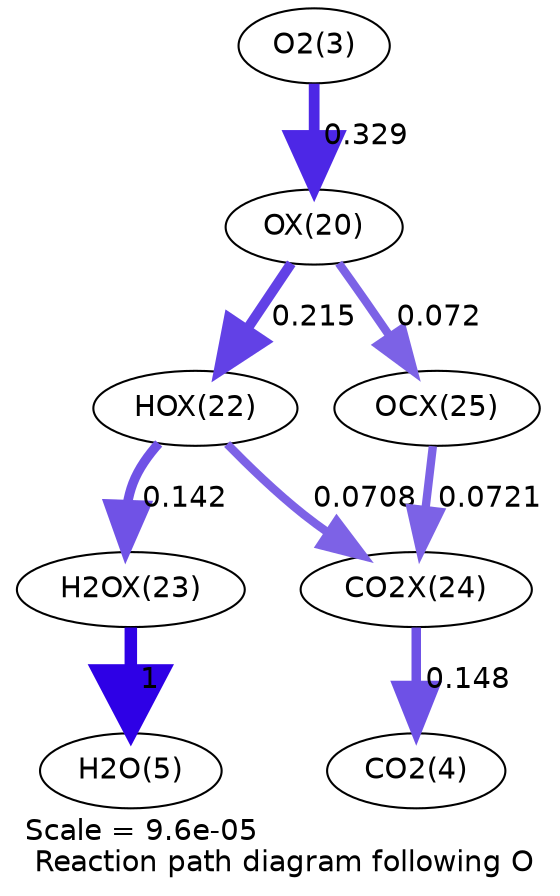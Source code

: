digraph reaction_paths {
center=1;
s5 -> s23[fontname="Helvetica", penwidth=5.16, arrowsize=2.58, color="0.7, 0.829, 0.9"
, label=" 0.329"];
s23 -> s25[fontname="Helvetica", penwidth=4.84, arrowsize=2.42, color="0.7, 0.715, 0.9"
, label=" 0.215"];
s23 -> s28[fontname="Helvetica", penwidth=4.01, arrowsize=2.01, color="0.7, 0.572, 0.9"
, label=" 0.072"];
s25 -> s26[fontname="Helvetica", penwidth=4.53, arrowsize=2.26, color="0.7, 0.642, 0.9"
, label=" 0.142"];
s25 -> s27[fontname="Helvetica", penwidth=4, arrowsize=2, color="0.7, 0.571, 0.9"
, label=" 0.0708"];
s26 -> s7[fontname="Helvetica", penwidth=6, arrowsize=3, color="0.7, 1.5, 0.9"
, label=" 1"];
s28 -> s27[fontname="Helvetica", penwidth=4.01, arrowsize=2.01, color="0.7, 0.572, 0.9"
, label=" 0.0721"];
s27 -> s6[fontname="Helvetica", penwidth=4.56, arrowsize=2.28, color="0.7, 0.648, 0.9"
, label=" 0.148"];
s5 [ fontname="Helvetica", label="O2(3)"];
s6 [ fontname="Helvetica", label="CO2(4)"];
s7 [ fontname="Helvetica", label="H2O(5)"];
s23 [ fontname="Helvetica", label="OX(20)"];
s25 [ fontname="Helvetica", label="HOX(22)"];
s26 [ fontname="Helvetica", label="H2OX(23)"];
s27 [ fontname="Helvetica", label="CO2X(24)"];
s28 [ fontname="Helvetica", label="OCX(25)"];
 label = "Scale = 9.6e-05\l Reaction path diagram following O";
 fontname = "Helvetica";
}
